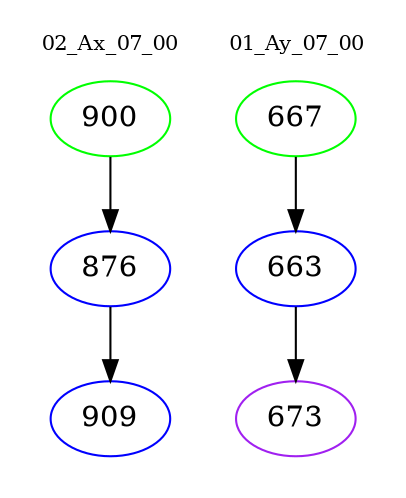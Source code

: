 digraph{
subgraph cluster_0 {
color = white
label = "02_Ax_07_00";
fontsize=10;
T0_900 [label="900", color="green"]
T0_900 -> T0_876 [color="black"]
T0_876 [label="876", color="blue"]
T0_876 -> T0_909 [color="black"]
T0_909 [label="909", color="blue"]
}
subgraph cluster_1 {
color = white
label = "01_Ay_07_00";
fontsize=10;
T1_667 [label="667", color="green"]
T1_667 -> T1_663 [color="black"]
T1_663 [label="663", color="blue"]
T1_663 -> T1_673 [color="black"]
T1_673 [label="673", color="purple"]
}
}
